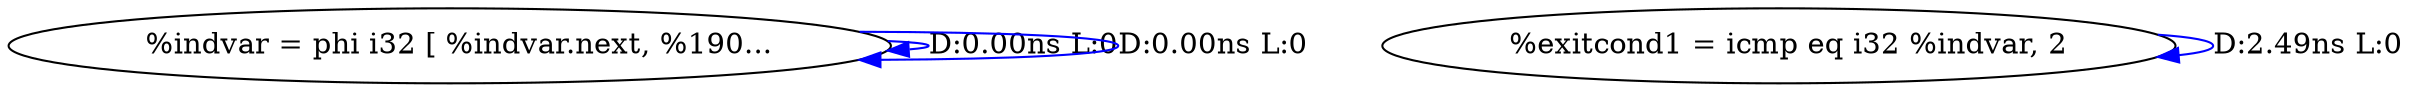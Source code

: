 digraph {
Node0x409a5a0[label="  %indvar = phi i32 [ %indvar.next, %190..."];
Node0x409a5a0 -> Node0x409a5a0[label="D:0.00ns L:0",color=blue];
Node0x409a5a0 -> Node0x409a5a0[label="D:0.00ns L:0",color=blue];
Node0x40b9400[label="  %exitcond1 = icmp eq i32 %indvar, 2"];
Node0x40b9400 -> Node0x40b9400[label="D:2.49ns L:0",color=blue];
}
